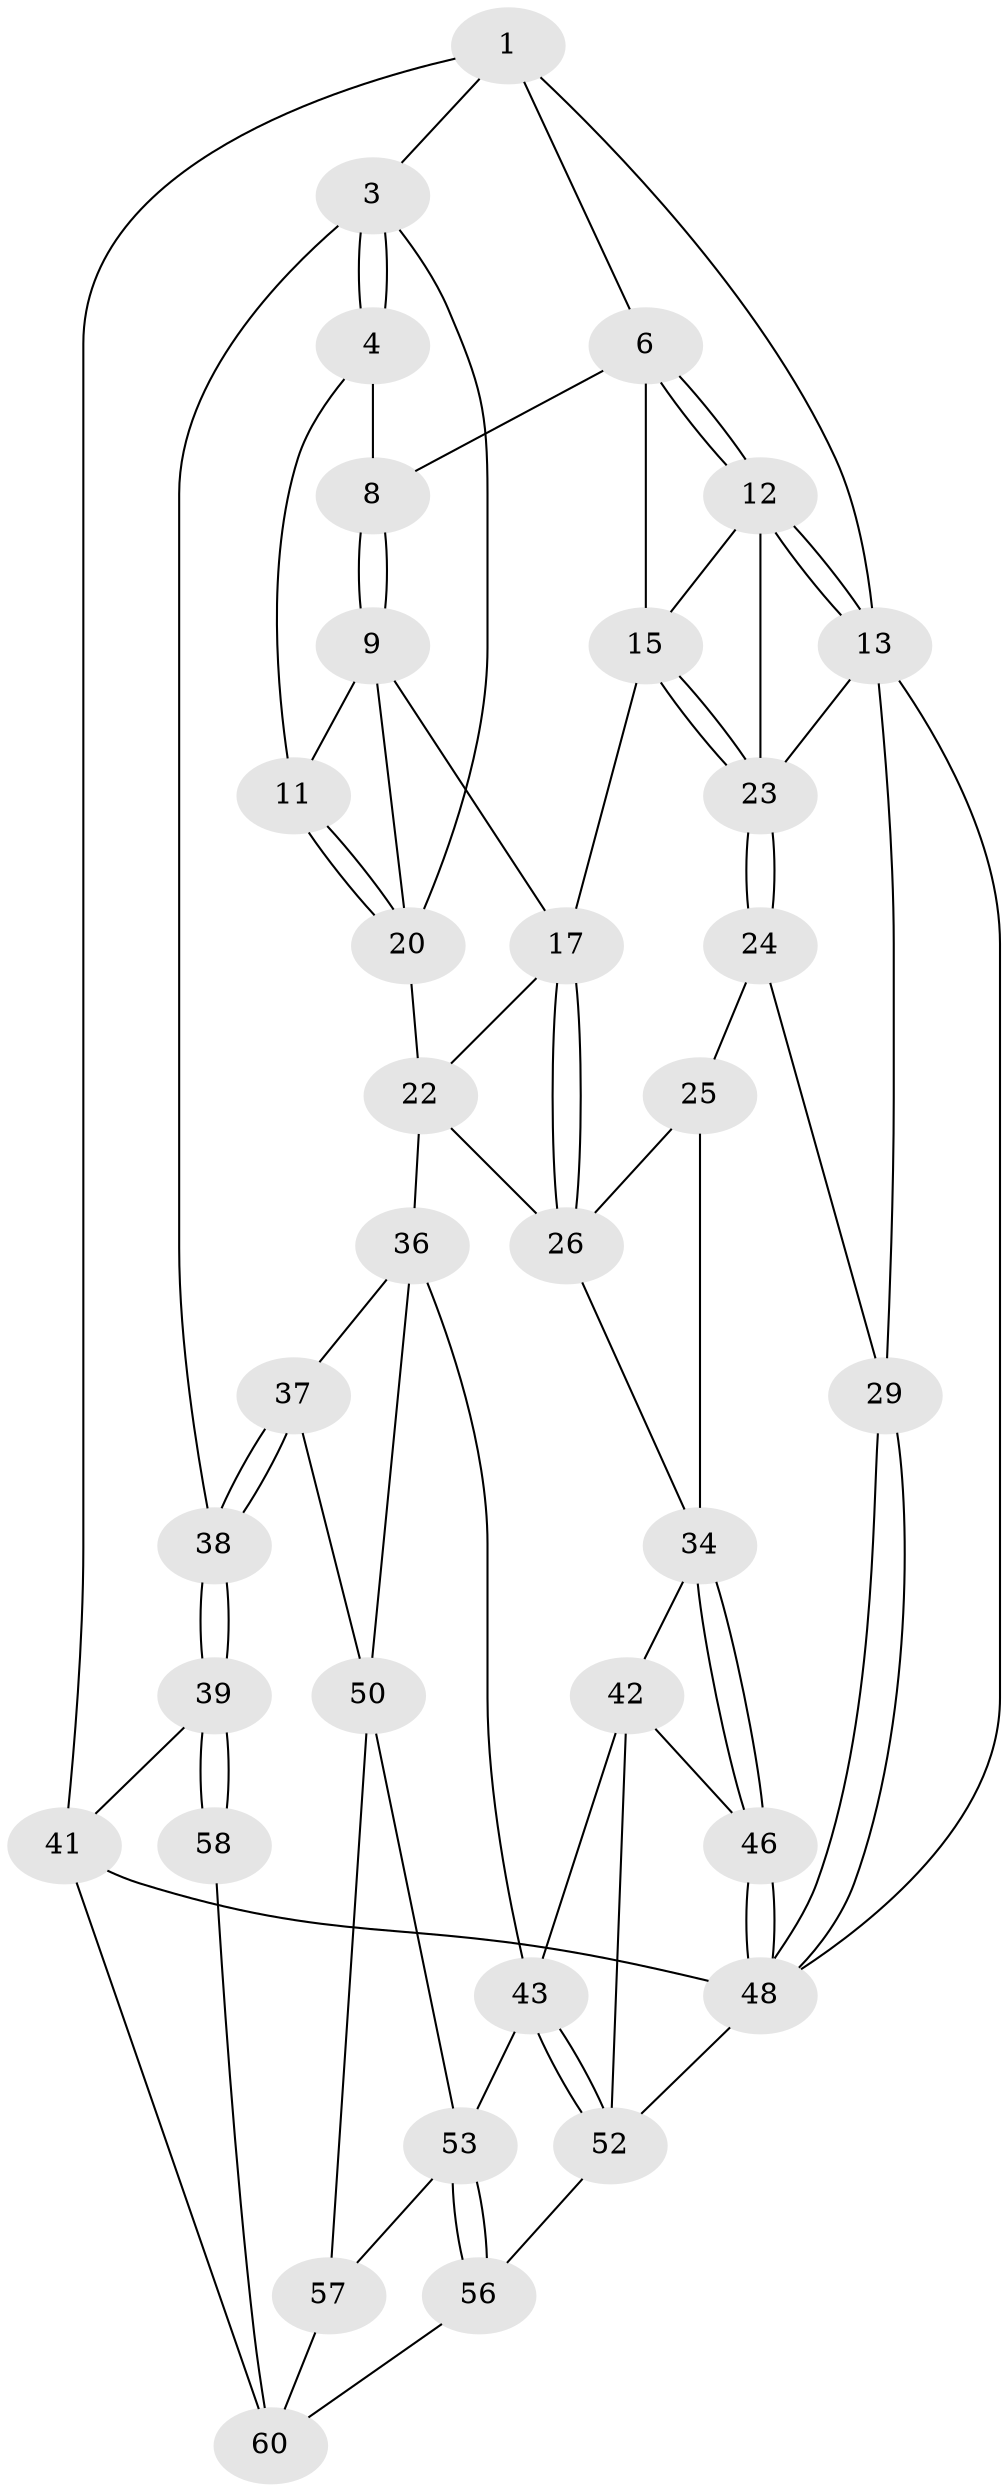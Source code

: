 // Generated by graph-tools (version 1.1) at 2025/24/03/03/25 07:24:34]
// undirected, 35 vertices, 80 edges
graph export_dot {
graph [start="1"]
  node [color=gray90,style=filled];
  1 [pos="+0.2797059686696353+0",super="+2"];
  3 [pos="+0+0",super="+19"];
  4 [pos="+0.21266112312885102+0.08643312535475035",super="+5"];
  6 [pos="+0.6352629374979696+0",super="+7"];
  8 [pos="+0.4303539174436692+0.11769615522526633"];
  9 [pos="+0.3969813308638879+0.24465499470212512",super="+10"];
  11 [pos="+0.18470207338802216+0.16133864146159807"];
  12 [pos="+1+0",super="+14"];
  13 [pos="+1+0",super="+28"];
  15 [pos="+0.7719588933670856+0.22280561086752576",super="+16"];
  17 [pos="+0.5507252968688339+0.34022832160843397",super="+18"];
  20 [pos="+0+0.3272473062296394",super="+21"];
  22 [pos="+0.2897040613602352+0.5113500310179806",super="+32"];
  23 [pos="+0.8041390127335913+0.25146921755889157",super="+27"];
  24 [pos="+0.7862258171657726+0.34925421032264187",super="+30"];
  25 [pos="+0.6276206577734351+0.4613220048954419",super="+33"];
  26 [pos="+0.5550077542193637+0.4074714183777054",super="+31"];
  29 [pos="+1+0.5431540354322825"];
  34 [pos="+0.7089335934811881+0.6748427189562533",super="+35"];
  36 [pos="+0.3027984109480014+0.5972016942609167",super="+45"];
  37 [pos="+0.2110728106279738+0.6658372532867941"];
  38 [pos="+0+0.6579289568943051"];
  39 [pos="+0+0.6717397307058068",super="+40"];
  41 [pos="+0+1"];
  42 [pos="+0.47638579173963813+0.7297012798470713",super="+47"];
  43 [pos="+0.43117744418859794+0.7555610064602204",super="+44"];
  46 [pos="+0.711822206196687+0.7263686796001917"];
  48 [pos="+1+1",super="+49"];
  50 [pos="+0.23787302951948525+0.879027011122677",super="+51"];
  52 [pos="+0.5823550137800739+0.9139864714340197",super="+55"];
  53 [pos="+0.3330291891375352+0.9725669516816712",super="+54"];
  56 [pos="+0.44417086231146563+1"];
  57 [pos="+0.1664951409787995+0.8401959949541502",super="+59"];
  58 [pos="+0.16183771289357757+0.8405800325645945",super="+61"];
  60 [pos="+0.11845934624256939+0.9728372619746104",super="+62"];
  1 -- 6;
  1 -- 3;
  1 -- 13;
  1 -- 41;
  3 -- 4;
  3 -- 4;
  3 -- 20;
  3 -- 38;
  4 -- 11;
  4 -- 8;
  6 -- 12;
  6 -- 12;
  6 -- 8;
  6 -- 15;
  8 -- 9;
  8 -- 9;
  9 -- 17;
  9 -- 11;
  9 -- 20;
  11 -- 20;
  11 -- 20;
  12 -- 13;
  12 -- 13;
  12 -- 15;
  12 -- 23;
  13 -- 29;
  13 -- 23;
  13 -- 48;
  15 -- 23;
  15 -- 23;
  15 -- 17;
  17 -- 26;
  17 -- 26;
  17 -- 22;
  20 -- 22;
  22 -- 26;
  22 -- 36;
  23 -- 24;
  23 -- 24;
  24 -- 25 [weight=2];
  24 -- 29;
  25 -- 26;
  25 -- 34;
  26 -- 34;
  29 -- 48;
  29 -- 48;
  34 -- 46;
  34 -- 46;
  34 -- 42;
  36 -- 37;
  36 -- 50;
  36 -- 43;
  37 -- 38;
  37 -- 38;
  37 -- 50;
  38 -- 39;
  38 -- 39;
  39 -- 58 [weight=2];
  39 -- 58;
  39 -- 41;
  41 -- 60;
  41 -- 48;
  42 -- 43;
  42 -- 52;
  42 -- 46;
  43 -- 52;
  43 -- 52;
  43 -- 53;
  46 -- 48;
  46 -- 48;
  48 -- 52;
  50 -- 57;
  50 -- 53;
  52 -- 56;
  53 -- 56;
  53 -- 56;
  53 -- 57;
  56 -- 60;
  57 -- 60;
  58 -- 60;
}

